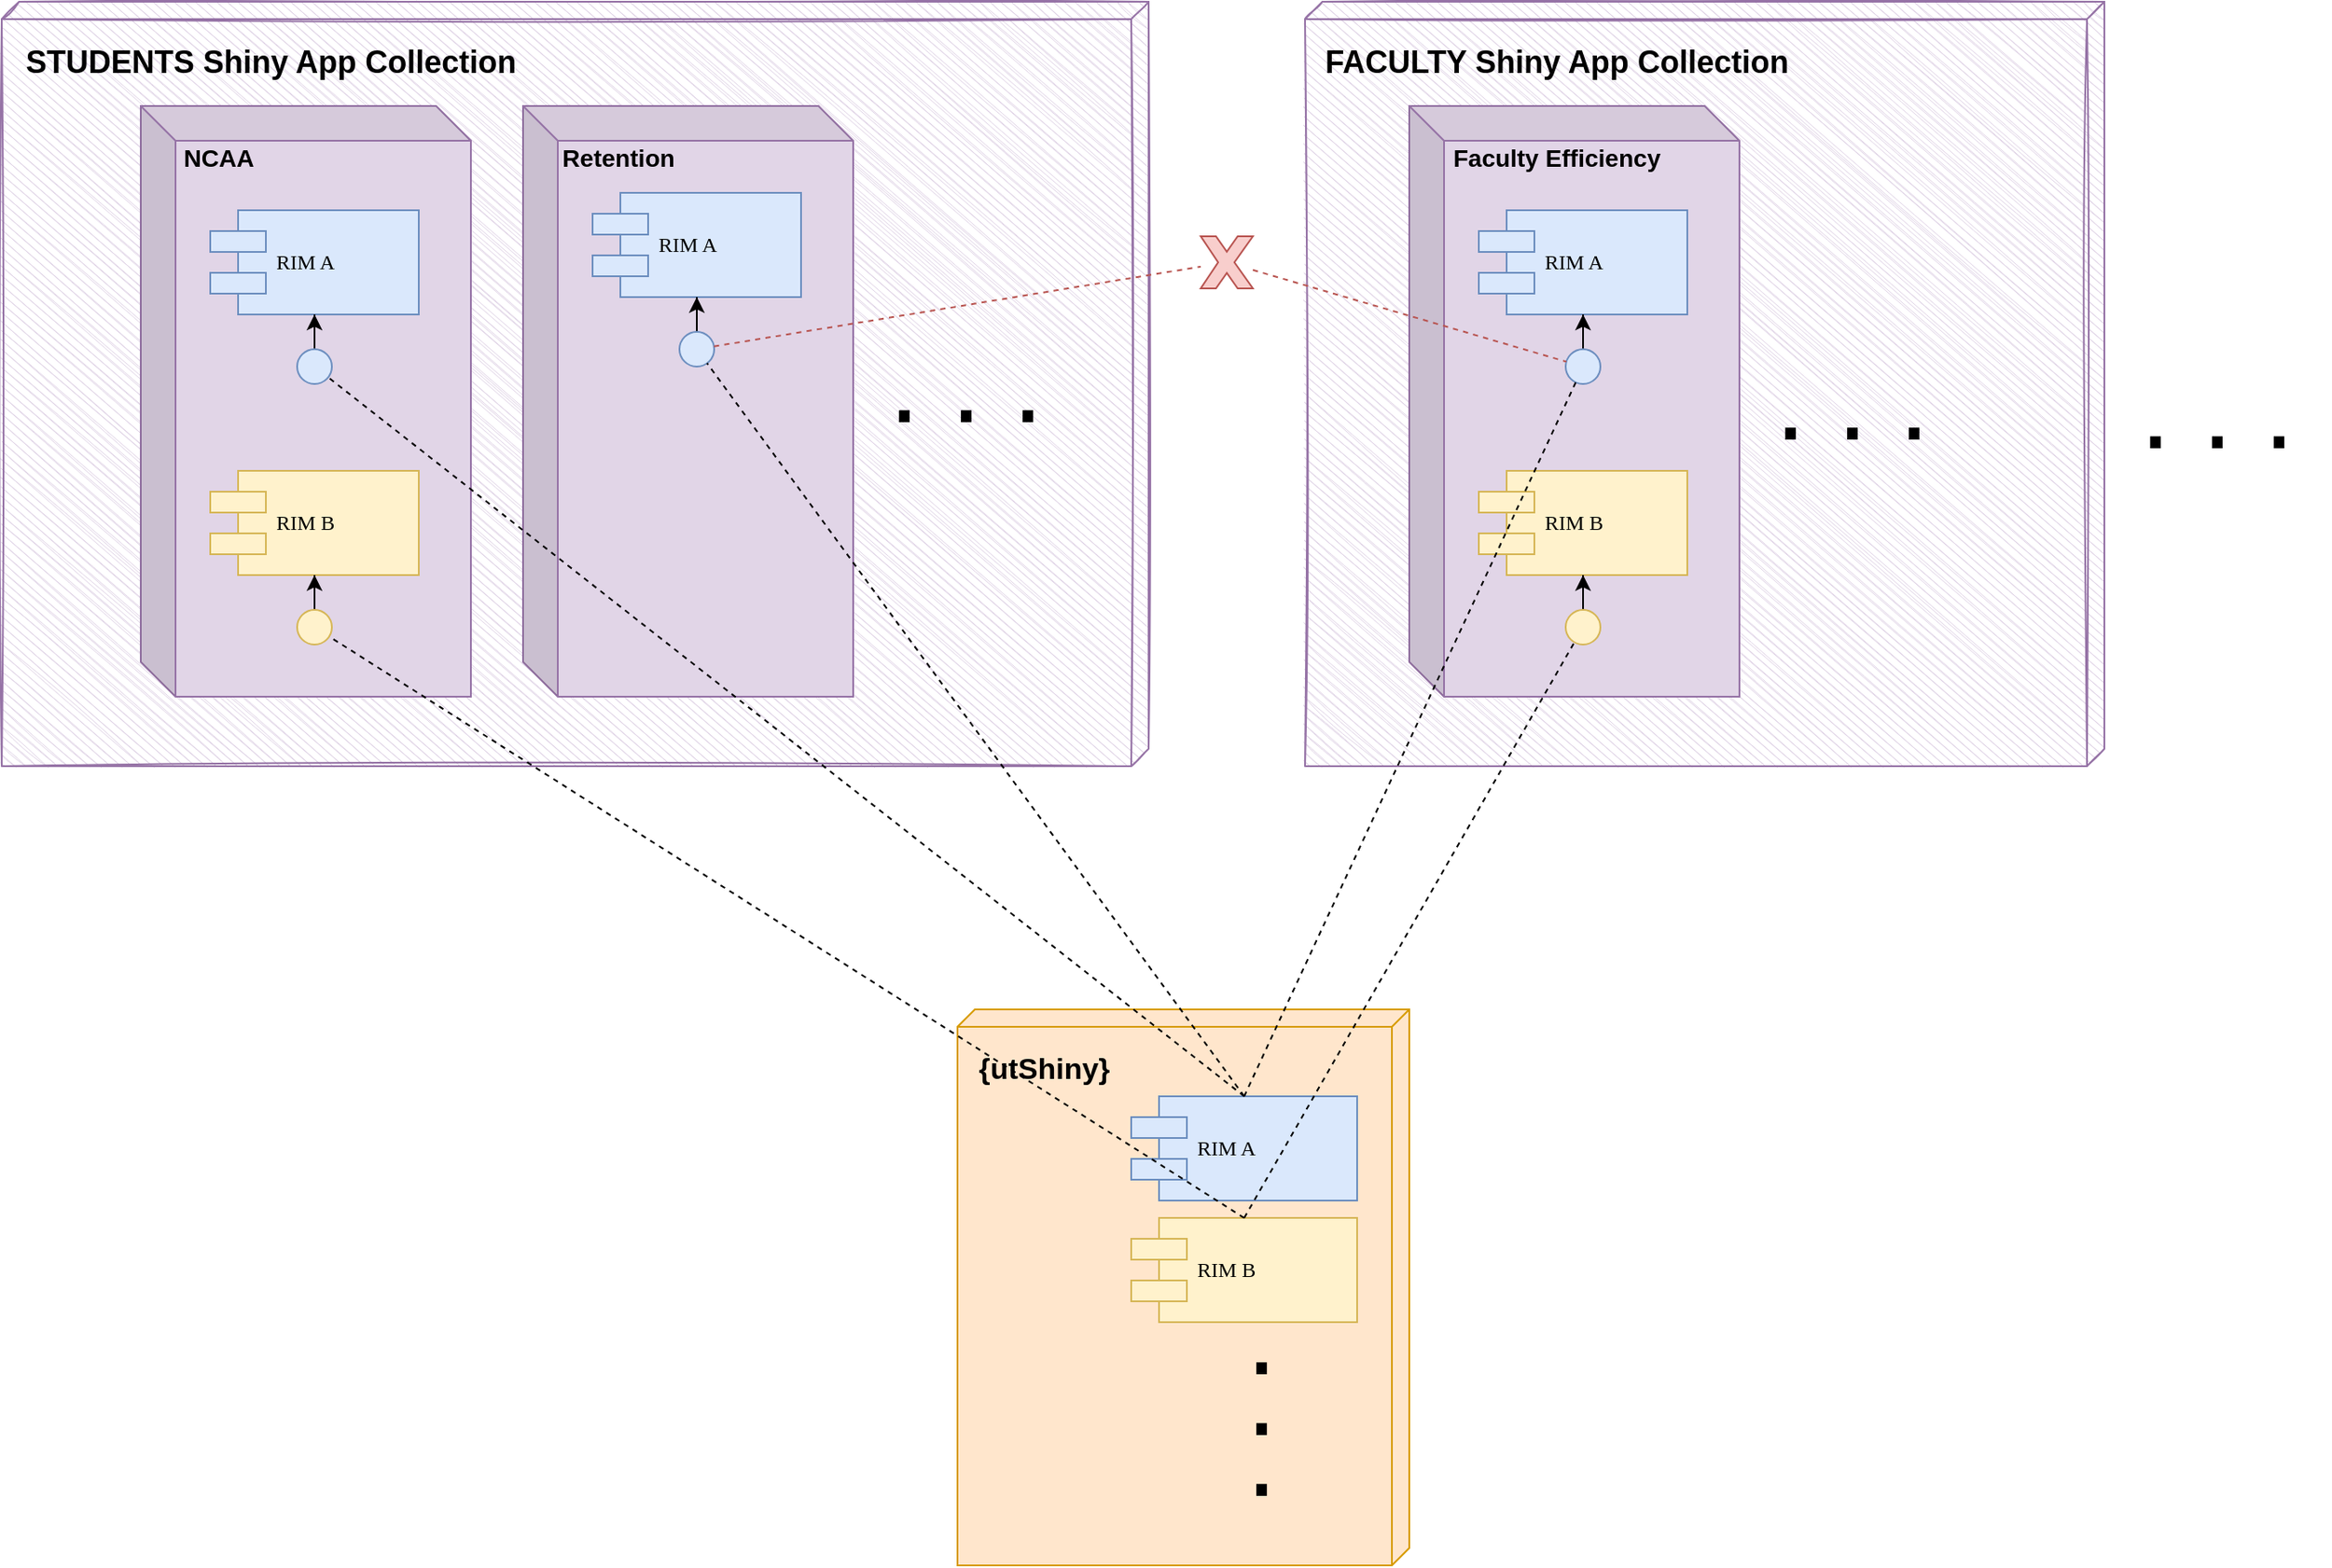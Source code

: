 <mxfile version="18.1.1" type="device"><diagram name="Page-1" id="5f0bae14-7c28-e335-631c-24af17079c00"><mxGraphModel dx="1886" dy="2017" grid="1" gridSize="10" guides="1" tooltips="1" connect="1" arrows="1" fold="1" page="1" pageScale="1" pageWidth="1100" pageHeight="850" background="none" math="0" shadow="0"><root><mxCell id="0"/><mxCell id="1" parent="0"/><mxCell id="39150e848f15840c-1" value="" style="verticalAlign=top;align=left;spacingTop=8;spacingLeft=2;spacingRight=12;shape=cube;size=10;direction=south;fontStyle=4;html=1;rounded=0;shadow=0;comic=0;labelBackgroundColor=none;strokeWidth=1;fontFamily=Verdana;fontSize=12;fillColor=#e1d5e7;strokeColor=#9673a6;sketch=1;" parent="1" vertex="1"><mxGeometry x="-620" y="-180" width="660" height="440" as="geometry"/></mxCell><mxCell id="39150e848f15840c-2" value="" style="verticalAlign=top;align=left;spacingTop=8;spacingLeft=2;spacingRight=12;shape=cube;size=10;direction=south;fontStyle=4;html=1;rounded=0;shadow=0;comic=0;labelBackgroundColor=none;strokeWidth=1;fontFamily=Verdana;fontSize=12;fillColor=#e1d5e7;strokeColor=#9673a6;sketch=1;" parent="1" vertex="1"><mxGeometry x="130" y="-180" width="460" height="440" as="geometry"/></mxCell><mxCell id="39150e848f15840c-3" value="" style="verticalAlign=top;align=left;spacingTop=8;spacingLeft=2;spacingRight=12;shape=cube;size=10;direction=south;fontStyle=4;html=1;rounded=0;shadow=0;comic=0;labelBackgroundColor=none;strokeWidth=1;fontFamily=Verdana;fontSize=12;fillColor=#ffe6cc;strokeColor=#d79b00;" parent="1" vertex="1"><mxGeometry x="-70" y="400" width="260" height="320" as="geometry"/></mxCell><mxCell id="39150e848f15840c-10" value="RIM A" style="shape=component;align=left;spacingLeft=36;rounded=0;shadow=0;comic=0;labelBackgroundColor=none;strokeWidth=1;fontFamily=Verdana;fontSize=12;html=1;fillColor=#dae8fc;strokeColor=#6c8ebf;" parent="1" vertex="1"><mxGeometry x="30" y="450" width="130" height="60" as="geometry"/></mxCell><mxCell id="eD4ZXa3YrerWA2cUybFm-4" value="&lt;p&gt;&lt;br&gt;&lt;/p&gt;" style="shape=cube;whiteSpace=wrap;html=1;boundedLbl=1;backgroundOutline=1;darkOpacity=0.05;darkOpacity2=0.1;align=left;labelPosition=center;verticalLabelPosition=top;verticalAlign=bottom;fillColor=#e1d5e7;strokeColor=#9673a6;shadow=0;sketch=0;" vertex="1" parent="1"><mxGeometry x="-540" y="-120" width="190" height="340" as="geometry"/></mxCell><mxCell id="39150e848f15840c-5" value="RIM A" style="shape=component;align=left;spacingLeft=36;rounded=0;shadow=0;comic=0;labelBackgroundColor=none;strokeWidth=1;fontFamily=Verdana;fontSize=12;html=1;fillColor=#dae8fc;strokeColor=#6c8ebf;" parent="1" vertex="1"><mxGeometry x="-500" y="-60" width="120" height="60" as="geometry"/></mxCell><mxCell id="eD4ZXa3YrerWA2cUybFm-14" value="" style="edgeStyle=orthogonalEdgeStyle;rounded=0;orthogonalLoop=1;jettySize=auto;html=1;" edge="1" parent="1" source="39150e848f15840c-6" target="39150e848f15840c-5"><mxGeometry relative="1" as="geometry"/></mxCell><mxCell id="39150e848f15840c-6" value="" style="ellipse;whiteSpace=wrap;html=1;rounded=0;shadow=0;comic=0;labelBackgroundColor=none;strokeWidth=1;fontFamily=Verdana;fontSize=12;align=center;fillColor=#dae8fc;strokeColor=#6c8ebf;" parent="1" vertex="1"><mxGeometry x="-450" y="20" width="20" height="20" as="geometry"/></mxCell><mxCell id="eD4ZXa3YrerWA2cUybFm-8" value="RIM B" style="shape=component;align=left;spacingLeft=36;rounded=0;shadow=0;comic=0;labelBackgroundColor=none;strokeWidth=1;fontFamily=Verdana;fontSize=12;html=1;fillColor=#fff2cc;strokeColor=#d6b656;" vertex="1" parent="1"><mxGeometry x="30" y="520" width="130" height="60" as="geometry"/></mxCell><mxCell id="eD4ZXa3YrerWA2cUybFm-10" value="RIM B" style="shape=component;align=left;spacingLeft=36;rounded=0;shadow=0;comic=0;labelBackgroundColor=none;strokeWidth=1;fontFamily=Verdana;fontSize=12;html=1;fillColor=#fff2cc;strokeColor=#d6b656;" vertex="1" parent="1"><mxGeometry x="-500" y="90" width="120" height="60" as="geometry"/></mxCell><mxCell id="eD4ZXa3YrerWA2cUybFm-13" value="" style="edgeStyle=orthogonalEdgeStyle;rounded=0;orthogonalLoop=1;jettySize=auto;html=1;" edge="1" parent="1" source="eD4ZXa3YrerWA2cUybFm-11" target="eD4ZXa3YrerWA2cUybFm-10"><mxGeometry relative="1" as="geometry"/></mxCell><mxCell id="eD4ZXa3YrerWA2cUybFm-11" value="" style="ellipse;whiteSpace=wrap;html=1;rounded=0;shadow=0;comic=0;labelBackgroundColor=none;strokeWidth=1;fontFamily=Verdana;fontSize=12;align=center;fillColor=#fff2cc;strokeColor=#d6b656;" vertex="1" parent="1"><mxGeometry x="-450" y="170" width="20" height="20" as="geometry"/></mxCell><mxCell id="eD4ZXa3YrerWA2cUybFm-12" value="" style="endArrow=none;dashed=1;html=1;rounded=0;exitX=0.5;exitY=0;exitDx=0;exitDy=0;" edge="1" parent="1" source="eD4ZXa3YrerWA2cUybFm-8" target="eD4ZXa3YrerWA2cUybFm-11"><mxGeometry width="50" height="50" relative="1" as="geometry"><mxPoint x="35" y="610" as="sourcePoint"/><mxPoint x="50" y="340" as="targetPoint"/></mxGeometry></mxCell><mxCell id="eD4ZXa3YrerWA2cUybFm-24" value="&lt;p&gt;&lt;br&gt;&lt;/p&gt;" style="shape=cube;whiteSpace=wrap;html=1;boundedLbl=1;backgroundOutline=1;darkOpacity=0.05;darkOpacity2=0.1;align=left;labelPosition=center;verticalLabelPosition=top;verticalAlign=bottom;fillColor=#e1d5e7;strokeColor=#9673a6;sketch=0;" vertex="1" parent="1"><mxGeometry x="-320" y="-120" width="190" height="340" as="geometry"/></mxCell><mxCell id="eD4ZXa3YrerWA2cUybFm-25" value="RIM A" style="shape=component;align=left;spacingLeft=36;rounded=0;shadow=0;comic=0;labelBackgroundColor=none;strokeWidth=1;fontFamily=Verdana;fontSize=12;html=1;fillColor=#dae8fc;strokeColor=#6c8ebf;" vertex="1" parent="1"><mxGeometry x="-280" y="-70" width="120" height="60" as="geometry"/></mxCell><mxCell id="eD4ZXa3YrerWA2cUybFm-26" value="" style="edgeStyle=orthogonalEdgeStyle;rounded=0;orthogonalLoop=1;jettySize=auto;html=1;" edge="1" parent="1" source="eD4ZXa3YrerWA2cUybFm-27" target="eD4ZXa3YrerWA2cUybFm-25"><mxGeometry relative="1" as="geometry"/></mxCell><mxCell id="eD4ZXa3YrerWA2cUybFm-27" value="" style="ellipse;whiteSpace=wrap;html=1;rounded=0;shadow=0;comic=0;labelBackgroundColor=none;strokeWidth=1;fontFamily=Verdana;fontSize=12;align=center;fillColor=#dae8fc;strokeColor=#6c8ebf;" vertex="1" parent="1"><mxGeometry x="-230" y="10" width="20" height="20" as="geometry"/></mxCell><mxCell id="eD4ZXa3YrerWA2cUybFm-28" value="" style="endArrow=none;dashed=1;html=1;rounded=0;exitX=0.5;exitY=0;exitDx=0;exitDy=0;" edge="1" parent="1" target="eD4ZXa3YrerWA2cUybFm-27" source="39150e848f15840c-10"><mxGeometry width="50" height="50" relative="1" as="geometry"><mxPoint x="255" y="450" as="sourcePoint"/><mxPoint x="270" y="180" as="targetPoint"/></mxGeometry></mxCell><mxCell id="eD4ZXa3YrerWA2cUybFm-33" value="&lt;p&gt;&lt;br&gt;&lt;/p&gt;" style="shape=cube;whiteSpace=wrap;html=1;boundedLbl=1;backgroundOutline=1;darkOpacity=0.05;darkOpacity2=0.1;align=left;labelPosition=center;verticalLabelPosition=top;verticalAlign=bottom;fillColor=#e1d5e7;strokeColor=#9673a6;" vertex="1" parent="1"><mxGeometry x="190" y="-120" width="190" height="340" as="geometry"/></mxCell><mxCell id="eD4ZXa3YrerWA2cUybFm-34" value="RIM A" style="shape=component;align=left;spacingLeft=36;rounded=0;shadow=0;comic=0;labelBackgroundColor=none;strokeWidth=1;fontFamily=Verdana;fontSize=12;html=1;fillColor=#dae8fc;strokeColor=#6c8ebf;" vertex="1" parent="1"><mxGeometry x="230" y="-60" width="120" height="60" as="geometry"/></mxCell><mxCell id="eD4ZXa3YrerWA2cUybFm-35" value="" style="edgeStyle=orthogonalEdgeStyle;rounded=0;orthogonalLoop=1;jettySize=auto;html=1;" edge="1" parent="1" source="eD4ZXa3YrerWA2cUybFm-36" target="eD4ZXa3YrerWA2cUybFm-34"><mxGeometry relative="1" as="geometry"/></mxCell><mxCell id="eD4ZXa3YrerWA2cUybFm-36" value="" style="ellipse;whiteSpace=wrap;html=1;rounded=0;shadow=0;comic=0;labelBackgroundColor=none;strokeWidth=1;fontFamily=Verdana;fontSize=12;align=center;fillColor=#dae8fc;strokeColor=#6c8ebf;" vertex="1" parent="1"><mxGeometry x="280" y="20" width="20" height="20" as="geometry"/></mxCell><mxCell id="eD4ZXa3YrerWA2cUybFm-37" value="RIM B" style="shape=component;align=left;spacingLeft=36;rounded=0;shadow=0;comic=0;labelBackgroundColor=none;strokeWidth=1;fontFamily=Verdana;fontSize=12;html=1;fillColor=#fff2cc;strokeColor=#d6b656;" vertex="1" parent="1"><mxGeometry x="230" y="90" width="120" height="60" as="geometry"/></mxCell><mxCell id="eD4ZXa3YrerWA2cUybFm-38" value="" style="edgeStyle=orthogonalEdgeStyle;rounded=0;orthogonalLoop=1;jettySize=auto;html=1;" edge="1" parent="1" source="eD4ZXa3YrerWA2cUybFm-39" target="eD4ZXa3YrerWA2cUybFm-37"><mxGeometry relative="1" as="geometry"/></mxCell><mxCell id="eD4ZXa3YrerWA2cUybFm-39" value="" style="ellipse;whiteSpace=wrap;html=1;rounded=0;shadow=0;comic=0;labelBackgroundColor=none;strokeWidth=1;fontFamily=Verdana;fontSize=12;align=center;fillColor=#fff2cc;strokeColor=#d6b656;" vertex="1" parent="1"><mxGeometry x="280" y="170" width="20" height="20" as="geometry"/></mxCell><mxCell id="eD4ZXa3YrerWA2cUybFm-44" value="" style="endArrow=none;dashed=1;html=1;rounded=0;exitX=0.5;exitY=0;exitDx=0;exitDy=0;" edge="1" parent="1" source="eD4ZXa3YrerWA2cUybFm-8" target="eD4ZXa3YrerWA2cUybFm-39"><mxGeometry width="50" height="50" relative="1" as="geometry"><mxPoint x="140" y="340" as="sourcePoint"/><mxPoint x="190" y="290" as="targetPoint"/></mxGeometry></mxCell><mxCell id="eD4ZXa3YrerWA2cUybFm-45" value="" style="endArrow=none;dashed=1;html=1;rounded=0;exitX=0.5;exitY=0;exitDx=0;exitDy=0;" edge="1" parent="1" source="39150e848f15840c-10" target="eD4ZXa3YrerWA2cUybFm-36"><mxGeometry width="50" height="50" relative="1" as="geometry"><mxPoint x="140" y="340" as="sourcePoint"/><mxPoint x="190" y="290" as="targetPoint"/></mxGeometry></mxCell><mxCell id="eD4ZXa3YrerWA2cUybFm-46" value="&lt;h3&gt;&lt;b&gt;NCAA&lt;/b&gt;&lt;/h3&gt;" style="text;html=1;strokeColor=none;fillColor=none;align=center;verticalAlign=middle;whiteSpace=wrap;rounded=0;" vertex="1" parent="1"><mxGeometry x="-560" y="-120" width="130" height="60" as="geometry"/></mxCell><mxCell id="eD4ZXa3YrerWA2cUybFm-47" value="&lt;h3&gt;&lt;b&gt;Faculty Efficiency&lt;/b&gt;&lt;/h3&gt;" style="text;html=1;strokeColor=none;fillColor=none;align=center;verticalAlign=middle;whiteSpace=wrap;rounded=0;" vertex="1" parent="1"><mxGeometry x="210" y="-120" width="130" height="60" as="geometry"/></mxCell><mxCell id="eD4ZXa3YrerWA2cUybFm-48" value="&lt;h2&gt;STUDENTS Shiny App Collection&lt;/h2&gt;" style="text;html=1;strokeColor=none;fillColor=none;align=center;verticalAlign=middle;whiteSpace=wrap;rounded=0;" vertex="1" parent="1"><mxGeometry x="-610" y="-160" width="290" height="30" as="geometry"/></mxCell><mxCell id="eD4ZXa3YrerWA2cUybFm-49" value="&lt;h2&gt;FACULTY Shiny App Collection&lt;/h2&gt;" style="text;html=1;strokeColor=none;fillColor=none;align=center;verticalAlign=middle;whiteSpace=wrap;rounded=0;" vertex="1" parent="1"><mxGeometry x="135" y="-160" width="280" height="30" as="geometry"/></mxCell><mxCell id="eD4ZXa3YrerWA2cUybFm-51" value="&lt;b&gt;&lt;font style=&quot;font-size: 17px;&quot;&gt;{utShiny}&lt;/font&gt;&lt;/b&gt;" style="text;html=1;strokeColor=none;fillColor=none;align=center;verticalAlign=middle;whiteSpace=wrap;rounded=0;shadow=0;sketch=0;" vertex="1" parent="1"><mxGeometry x="-50" y="420" width="60" height="30" as="geometry"/></mxCell><mxCell id="eD4ZXa3YrerWA2cUybFm-3" value="" style="endArrow=none;dashed=1;html=1;rounded=0;exitX=0.5;exitY=0;exitDx=0;exitDy=0;" edge="1" parent="1" source="39150e848f15840c-10" target="39150e848f15840c-6"><mxGeometry width="50" height="50" relative="1" as="geometry"><mxPoint y="230" as="sourcePoint"/><mxPoint x="50" y="180" as="targetPoint"/></mxGeometry></mxCell><mxCell id="eD4ZXa3YrerWA2cUybFm-52" value="&lt;h3&gt;&lt;b&gt;Retention&lt;/b&gt;&lt;/h3&gt;" style="text;html=1;strokeColor=none;fillColor=none;align=center;verticalAlign=middle;whiteSpace=wrap;rounded=0;" vertex="1" parent="1"><mxGeometry x="-330" y="-120" width="130" height="60" as="geometry"/></mxCell><mxCell id="eD4ZXa3YrerWA2cUybFm-53" value="" style="endArrow=none;dashed=1;html=1;rounded=0;fontSize=17;fillColor=#f8cecc;strokeColor=#b85450;startArrow=none;" edge="1" parent="1" source="eD4ZXa3YrerWA2cUybFm-58" target="eD4ZXa3YrerWA2cUybFm-36"><mxGeometry width="50" height="50" relative="1" as="geometry"><mxPoint x="-60" y="20" as="sourcePoint"/><mxPoint x="-10" y="-30" as="targetPoint"/></mxGeometry></mxCell><mxCell id="eD4ZXa3YrerWA2cUybFm-58" value="" style="verticalLabelPosition=bottom;verticalAlign=top;html=1;shape=mxgraph.basic.x;shadow=0;sketch=0;fontSize=29;fillColor=#f8cecc;strokeColor=#b85450;" vertex="1" parent="1"><mxGeometry x="70" y="-45" width="30" height="30" as="geometry"/></mxCell><mxCell id="eD4ZXa3YrerWA2cUybFm-59" value="" style="endArrow=none;dashed=1;html=1;rounded=0;fontSize=17;fillColor=#f8cecc;strokeColor=#b85450;" edge="1" parent="1" source="eD4ZXa3YrerWA2cUybFm-27" target="eD4ZXa3YrerWA2cUybFm-58"><mxGeometry width="50" height="50" relative="1" as="geometry"><mxPoint x="-210.002" y="20.18" as="sourcePoint"/><mxPoint x="280.002" y="29.804" as="targetPoint"/></mxGeometry></mxCell><mxCell id="eD4ZXa3YrerWA2cUybFm-73" value="&lt;font style=&quot;font-size: 64px;&quot;&gt;. . .&lt;/font&gt;" style="text;html=1;strokeColor=none;fillColor=none;align=center;verticalAlign=middle;whiteSpace=wrap;rounded=0;shadow=0;sketch=0;fontSize=29;fontColor=#000000;" vertex="1" parent="1"><mxGeometry x="-130" y="15" width="130" height="50" as="geometry"/></mxCell><mxCell id="eD4ZXa3YrerWA2cUybFm-75" value="&lt;font style=&quot;font-size: 64px; line-height: 0;&quot;&gt;.&lt;br&gt;.&lt;br&gt;.&lt;/font&gt;" style="text;html=1;strokeColor=none;fillColor=none;align=center;verticalAlign=middle;whiteSpace=wrap;rounded=0;shadow=0;sketch=0;fontSize=29;fontColor=#000000;" vertex="1" parent="1"><mxGeometry x="70" y="610" width="70" height="50" as="geometry"/></mxCell><mxCell id="eD4ZXa3YrerWA2cUybFm-76" value="&lt;font style=&quot;font-size: 64px;&quot;&gt;. . .&lt;/font&gt;" style="text;html=1;strokeColor=none;fillColor=none;align=center;verticalAlign=middle;whiteSpace=wrap;rounded=0;shadow=0;sketch=0;fontSize=29;fontColor=#000000;" vertex="1" parent="1"><mxGeometry x="380" y="25" width="130" height="50" as="geometry"/></mxCell><mxCell id="eD4ZXa3YrerWA2cUybFm-77" value="&lt;font style=&quot;font-size: 64px;&quot;&gt;. . .&lt;/font&gt;" style="text;html=1;strokeColor=none;fillColor=none;align=center;verticalAlign=middle;whiteSpace=wrap;rounded=0;shadow=0;sketch=0;fontSize=29;fontColor=#000000;" vertex="1" parent="1"><mxGeometry x="590" y="30" width="130" height="50" as="geometry"/></mxCell></root></mxGraphModel></diagram></mxfile>